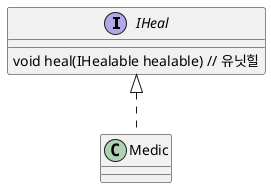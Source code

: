 @startuml
'https://plantuml.com/class-diagram

interface IHeal{
    void heal(IHealable healable) // 유닛힐
}
class Medic implements IHeal{
}
@enduml